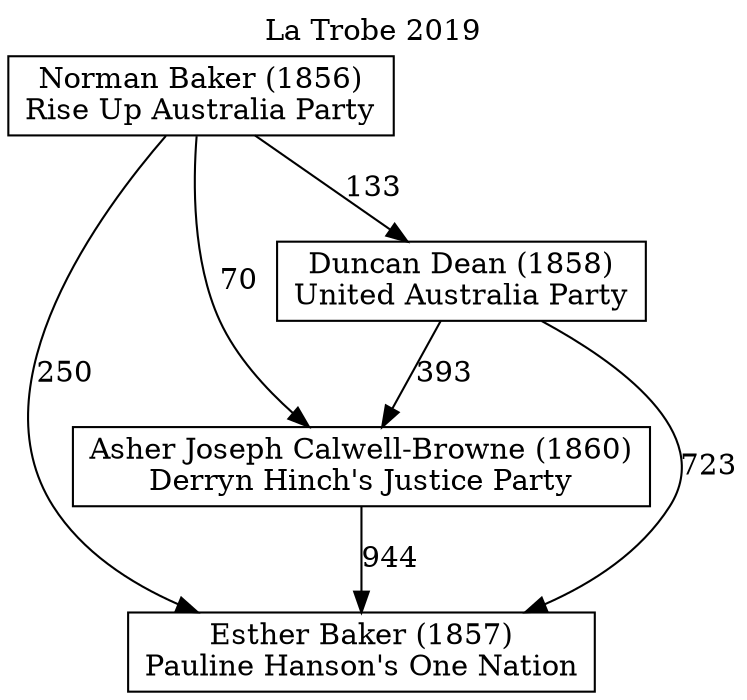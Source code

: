 // House preference flow
digraph "Esther Baker (1857)_La Trobe_2019" {
	graph [label="La Trobe 2019" labelloc=t mclimit=2]
	node [shape=box]
	"Esther Baker (1857)" [label="Esther Baker (1857)
Pauline Hanson's One Nation"]
	"Asher Joseph Calwell-Browne (1860)" [label="Asher Joseph Calwell-Browne (1860)
Derryn Hinch's Justice Party"]
	"Duncan Dean (1858)" [label="Duncan Dean (1858)
United Australia Party"]
	"Norman Baker (1856)" [label="Norman Baker (1856)
Rise Up Australia Party"]
	"Asher Joseph Calwell-Browne (1860)" -> "Esther Baker (1857)" [label=944]
	"Duncan Dean (1858)" -> "Asher Joseph Calwell-Browne (1860)" [label=393]
	"Norman Baker (1856)" -> "Duncan Dean (1858)" [label=133]
	"Duncan Dean (1858)" -> "Esther Baker (1857)" [label=723]
	"Norman Baker (1856)" -> "Esther Baker (1857)" [label=250]
	"Norman Baker (1856)" -> "Asher Joseph Calwell-Browne (1860)" [label=70]
}
